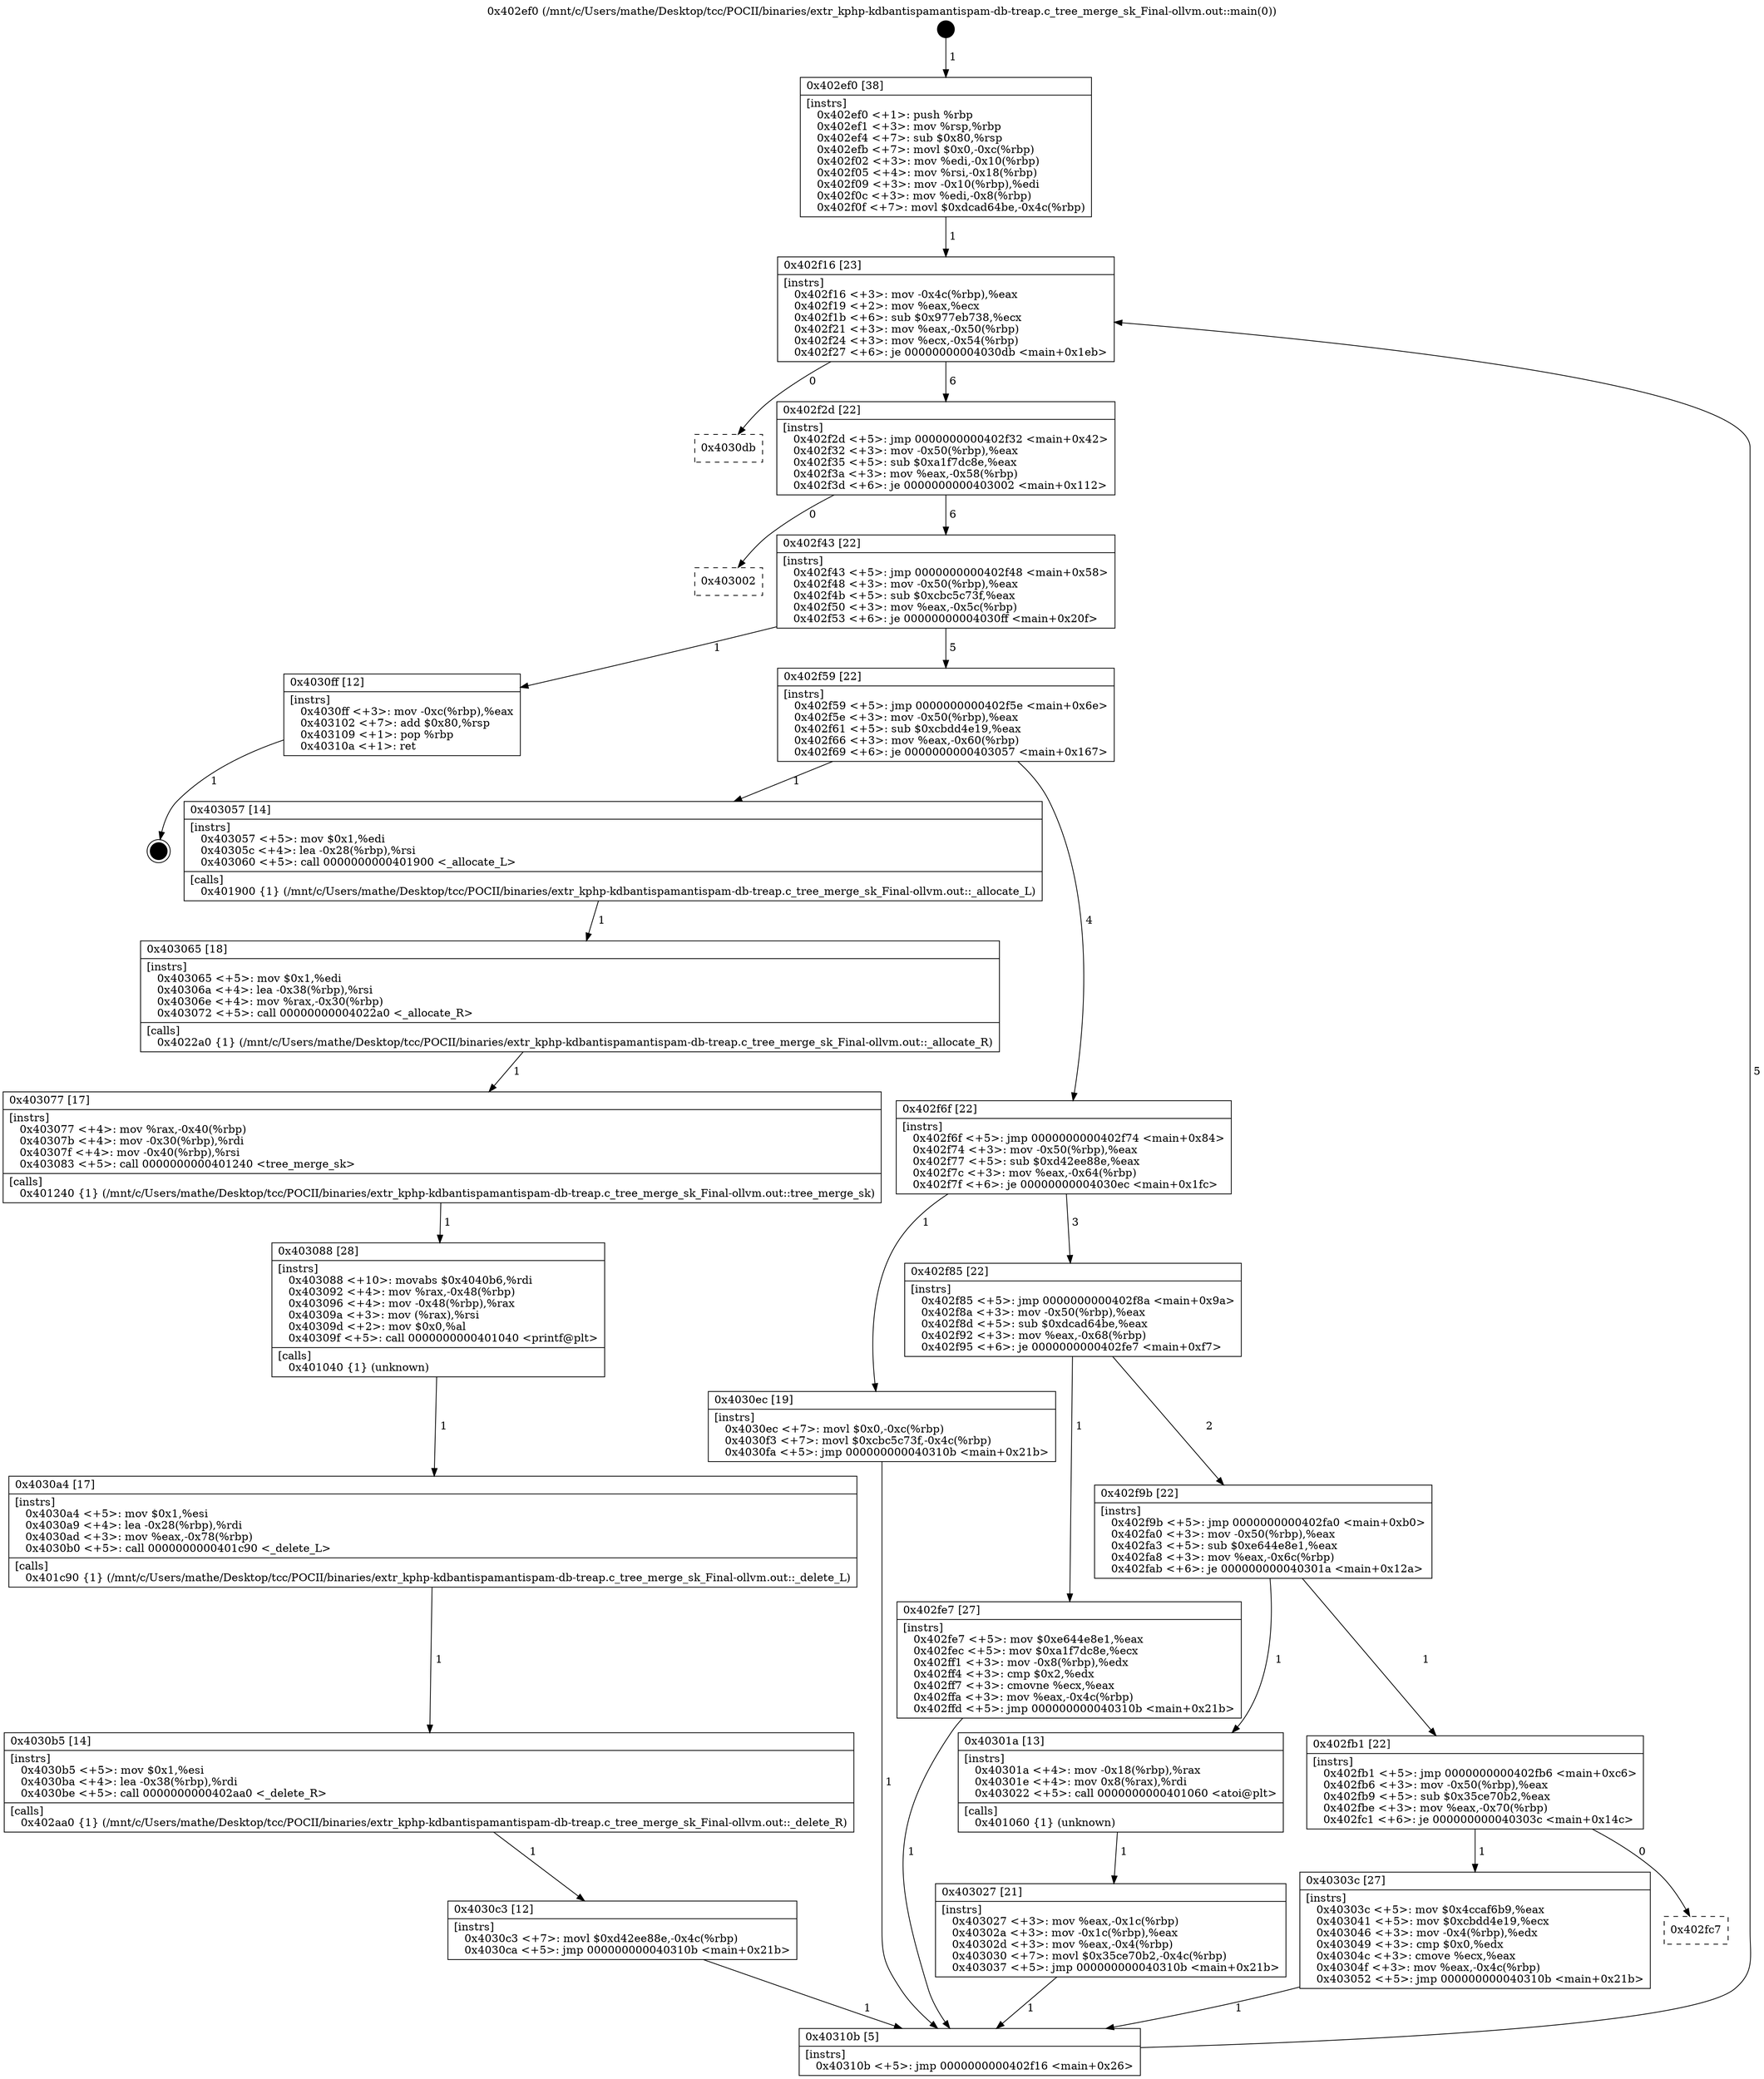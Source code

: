 digraph "0x402ef0" {
  label = "0x402ef0 (/mnt/c/Users/mathe/Desktop/tcc/POCII/binaries/extr_kphp-kdbantispamantispam-db-treap.c_tree_merge_sk_Final-ollvm.out::main(0))"
  labelloc = "t"
  node[shape=record]

  Entry [label="",width=0.3,height=0.3,shape=circle,fillcolor=black,style=filled]
  "0x402f16" [label="{
     0x402f16 [23]\l
     | [instrs]\l
     &nbsp;&nbsp;0x402f16 \<+3\>: mov -0x4c(%rbp),%eax\l
     &nbsp;&nbsp;0x402f19 \<+2\>: mov %eax,%ecx\l
     &nbsp;&nbsp;0x402f1b \<+6\>: sub $0x977eb738,%ecx\l
     &nbsp;&nbsp;0x402f21 \<+3\>: mov %eax,-0x50(%rbp)\l
     &nbsp;&nbsp;0x402f24 \<+3\>: mov %ecx,-0x54(%rbp)\l
     &nbsp;&nbsp;0x402f27 \<+6\>: je 00000000004030db \<main+0x1eb\>\l
  }"]
  "0x4030db" [label="{
     0x4030db\l
  }", style=dashed]
  "0x402f2d" [label="{
     0x402f2d [22]\l
     | [instrs]\l
     &nbsp;&nbsp;0x402f2d \<+5\>: jmp 0000000000402f32 \<main+0x42\>\l
     &nbsp;&nbsp;0x402f32 \<+3\>: mov -0x50(%rbp),%eax\l
     &nbsp;&nbsp;0x402f35 \<+5\>: sub $0xa1f7dc8e,%eax\l
     &nbsp;&nbsp;0x402f3a \<+3\>: mov %eax,-0x58(%rbp)\l
     &nbsp;&nbsp;0x402f3d \<+6\>: je 0000000000403002 \<main+0x112\>\l
  }"]
  Exit [label="",width=0.3,height=0.3,shape=circle,fillcolor=black,style=filled,peripheries=2]
  "0x403002" [label="{
     0x403002\l
  }", style=dashed]
  "0x402f43" [label="{
     0x402f43 [22]\l
     | [instrs]\l
     &nbsp;&nbsp;0x402f43 \<+5\>: jmp 0000000000402f48 \<main+0x58\>\l
     &nbsp;&nbsp;0x402f48 \<+3\>: mov -0x50(%rbp),%eax\l
     &nbsp;&nbsp;0x402f4b \<+5\>: sub $0xcbc5c73f,%eax\l
     &nbsp;&nbsp;0x402f50 \<+3\>: mov %eax,-0x5c(%rbp)\l
     &nbsp;&nbsp;0x402f53 \<+6\>: je 00000000004030ff \<main+0x20f\>\l
  }"]
  "0x4030c3" [label="{
     0x4030c3 [12]\l
     | [instrs]\l
     &nbsp;&nbsp;0x4030c3 \<+7\>: movl $0xd42ee88e,-0x4c(%rbp)\l
     &nbsp;&nbsp;0x4030ca \<+5\>: jmp 000000000040310b \<main+0x21b\>\l
  }"]
  "0x4030ff" [label="{
     0x4030ff [12]\l
     | [instrs]\l
     &nbsp;&nbsp;0x4030ff \<+3\>: mov -0xc(%rbp),%eax\l
     &nbsp;&nbsp;0x403102 \<+7\>: add $0x80,%rsp\l
     &nbsp;&nbsp;0x403109 \<+1\>: pop %rbp\l
     &nbsp;&nbsp;0x40310a \<+1\>: ret\l
  }"]
  "0x402f59" [label="{
     0x402f59 [22]\l
     | [instrs]\l
     &nbsp;&nbsp;0x402f59 \<+5\>: jmp 0000000000402f5e \<main+0x6e\>\l
     &nbsp;&nbsp;0x402f5e \<+3\>: mov -0x50(%rbp),%eax\l
     &nbsp;&nbsp;0x402f61 \<+5\>: sub $0xcbdd4e19,%eax\l
     &nbsp;&nbsp;0x402f66 \<+3\>: mov %eax,-0x60(%rbp)\l
     &nbsp;&nbsp;0x402f69 \<+6\>: je 0000000000403057 \<main+0x167\>\l
  }"]
  "0x4030b5" [label="{
     0x4030b5 [14]\l
     | [instrs]\l
     &nbsp;&nbsp;0x4030b5 \<+5\>: mov $0x1,%esi\l
     &nbsp;&nbsp;0x4030ba \<+4\>: lea -0x38(%rbp),%rdi\l
     &nbsp;&nbsp;0x4030be \<+5\>: call 0000000000402aa0 \<_delete_R\>\l
     | [calls]\l
     &nbsp;&nbsp;0x402aa0 \{1\} (/mnt/c/Users/mathe/Desktop/tcc/POCII/binaries/extr_kphp-kdbantispamantispam-db-treap.c_tree_merge_sk_Final-ollvm.out::_delete_R)\l
  }"]
  "0x403057" [label="{
     0x403057 [14]\l
     | [instrs]\l
     &nbsp;&nbsp;0x403057 \<+5\>: mov $0x1,%edi\l
     &nbsp;&nbsp;0x40305c \<+4\>: lea -0x28(%rbp),%rsi\l
     &nbsp;&nbsp;0x403060 \<+5\>: call 0000000000401900 \<_allocate_L\>\l
     | [calls]\l
     &nbsp;&nbsp;0x401900 \{1\} (/mnt/c/Users/mathe/Desktop/tcc/POCII/binaries/extr_kphp-kdbantispamantispam-db-treap.c_tree_merge_sk_Final-ollvm.out::_allocate_L)\l
  }"]
  "0x402f6f" [label="{
     0x402f6f [22]\l
     | [instrs]\l
     &nbsp;&nbsp;0x402f6f \<+5\>: jmp 0000000000402f74 \<main+0x84\>\l
     &nbsp;&nbsp;0x402f74 \<+3\>: mov -0x50(%rbp),%eax\l
     &nbsp;&nbsp;0x402f77 \<+5\>: sub $0xd42ee88e,%eax\l
     &nbsp;&nbsp;0x402f7c \<+3\>: mov %eax,-0x64(%rbp)\l
     &nbsp;&nbsp;0x402f7f \<+6\>: je 00000000004030ec \<main+0x1fc\>\l
  }"]
  "0x4030a4" [label="{
     0x4030a4 [17]\l
     | [instrs]\l
     &nbsp;&nbsp;0x4030a4 \<+5\>: mov $0x1,%esi\l
     &nbsp;&nbsp;0x4030a9 \<+4\>: lea -0x28(%rbp),%rdi\l
     &nbsp;&nbsp;0x4030ad \<+3\>: mov %eax,-0x78(%rbp)\l
     &nbsp;&nbsp;0x4030b0 \<+5\>: call 0000000000401c90 \<_delete_L\>\l
     | [calls]\l
     &nbsp;&nbsp;0x401c90 \{1\} (/mnt/c/Users/mathe/Desktop/tcc/POCII/binaries/extr_kphp-kdbantispamantispam-db-treap.c_tree_merge_sk_Final-ollvm.out::_delete_L)\l
  }"]
  "0x4030ec" [label="{
     0x4030ec [19]\l
     | [instrs]\l
     &nbsp;&nbsp;0x4030ec \<+7\>: movl $0x0,-0xc(%rbp)\l
     &nbsp;&nbsp;0x4030f3 \<+7\>: movl $0xcbc5c73f,-0x4c(%rbp)\l
     &nbsp;&nbsp;0x4030fa \<+5\>: jmp 000000000040310b \<main+0x21b\>\l
  }"]
  "0x402f85" [label="{
     0x402f85 [22]\l
     | [instrs]\l
     &nbsp;&nbsp;0x402f85 \<+5\>: jmp 0000000000402f8a \<main+0x9a\>\l
     &nbsp;&nbsp;0x402f8a \<+3\>: mov -0x50(%rbp),%eax\l
     &nbsp;&nbsp;0x402f8d \<+5\>: sub $0xdcad64be,%eax\l
     &nbsp;&nbsp;0x402f92 \<+3\>: mov %eax,-0x68(%rbp)\l
     &nbsp;&nbsp;0x402f95 \<+6\>: je 0000000000402fe7 \<main+0xf7\>\l
  }"]
  "0x403088" [label="{
     0x403088 [28]\l
     | [instrs]\l
     &nbsp;&nbsp;0x403088 \<+10\>: movabs $0x4040b6,%rdi\l
     &nbsp;&nbsp;0x403092 \<+4\>: mov %rax,-0x48(%rbp)\l
     &nbsp;&nbsp;0x403096 \<+4\>: mov -0x48(%rbp),%rax\l
     &nbsp;&nbsp;0x40309a \<+3\>: mov (%rax),%rsi\l
     &nbsp;&nbsp;0x40309d \<+2\>: mov $0x0,%al\l
     &nbsp;&nbsp;0x40309f \<+5\>: call 0000000000401040 \<printf@plt\>\l
     | [calls]\l
     &nbsp;&nbsp;0x401040 \{1\} (unknown)\l
  }"]
  "0x402fe7" [label="{
     0x402fe7 [27]\l
     | [instrs]\l
     &nbsp;&nbsp;0x402fe7 \<+5\>: mov $0xe644e8e1,%eax\l
     &nbsp;&nbsp;0x402fec \<+5\>: mov $0xa1f7dc8e,%ecx\l
     &nbsp;&nbsp;0x402ff1 \<+3\>: mov -0x8(%rbp),%edx\l
     &nbsp;&nbsp;0x402ff4 \<+3\>: cmp $0x2,%edx\l
     &nbsp;&nbsp;0x402ff7 \<+3\>: cmovne %ecx,%eax\l
     &nbsp;&nbsp;0x402ffa \<+3\>: mov %eax,-0x4c(%rbp)\l
     &nbsp;&nbsp;0x402ffd \<+5\>: jmp 000000000040310b \<main+0x21b\>\l
  }"]
  "0x402f9b" [label="{
     0x402f9b [22]\l
     | [instrs]\l
     &nbsp;&nbsp;0x402f9b \<+5\>: jmp 0000000000402fa0 \<main+0xb0\>\l
     &nbsp;&nbsp;0x402fa0 \<+3\>: mov -0x50(%rbp),%eax\l
     &nbsp;&nbsp;0x402fa3 \<+5\>: sub $0xe644e8e1,%eax\l
     &nbsp;&nbsp;0x402fa8 \<+3\>: mov %eax,-0x6c(%rbp)\l
     &nbsp;&nbsp;0x402fab \<+6\>: je 000000000040301a \<main+0x12a\>\l
  }"]
  "0x40310b" [label="{
     0x40310b [5]\l
     | [instrs]\l
     &nbsp;&nbsp;0x40310b \<+5\>: jmp 0000000000402f16 \<main+0x26\>\l
  }"]
  "0x402ef0" [label="{
     0x402ef0 [38]\l
     | [instrs]\l
     &nbsp;&nbsp;0x402ef0 \<+1\>: push %rbp\l
     &nbsp;&nbsp;0x402ef1 \<+3\>: mov %rsp,%rbp\l
     &nbsp;&nbsp;0x402ef4 \<+7\>: sub $0x80,%rsp\l
     &nbsp;&nbsp;0x402efb \<+7\>: movl $0x0,-0xc(%rbp)\l
     &nbsp;&nbsp;0x402f02 \<+3\>: mov %edi,-0x10(%rbp)\l
     &nbsp;&nbsp;0x402f05 \<+4\>: mov %rsi,-0x18(%rbp)\l
     &nbsp;&nbsp;0x402f09 \<+3\>: mov -0x10(%rbp),%edi\l
     &nbsp;&nbsp;0x402f0c \<+3\>: mov %edi,-0x8(%rbp)\l
     &nbsp;&nbsp;0x402f0f \<+7\>: movl $0xdcad64be,-0x4c(%rbp)\l
  }"]
  "0x403077" [label="{
     0x403077 [17]\l
     | [instrs]\l
     &nbsp;&nbsp;0x403077 \<+4\>: mov %rax,-0x40(%rbp)\l
     &nbsp;&nbsp;0x40307b \<+4\>: mov -0x30(%rbp),%rdi\l
     &nbsp;&nbsp;0x40307f \<+4\>: mov -0x40(%rbp),%rsi\l
     &nbsp;&nbsp;0x403083 \<+5\>: call 0000000000401240 \<tree_merge_sk\>\l
     | [calls]\l
     &nbsp;&nbsp;0x401240 \{1\} (/mnt/c/Users/mathe/Desktop/tcc/POCII/binaries/extr_kphp-kdbantispamantispam-db-treap.c_tree_merge_sk_Final-ollvm.out::tree_merge_sk)\l
  }"]
  "0x40301a" [label="{
     0x40301a [13]\l
     | [instrs]\l
     &nbsp;&nbsp;0x40301a \<+4\>: mov -0x18(%rbp),%rax\l
     &nbsp;&nbsp;0x40301e \<+4\>: mov 0x8(%rax),%rdi\l
     &nbsp;&nbsp;0x403022 \<+5\>: call 0000000000401060 \<atoi@plt\>\l
     | [calls]\l
     &nbsp;&nbsp;0x401060 \{1\} (unknown)\l
  }"]
  "0x402fb1" [label="{
     0x402fb1 [22]\l
     | [instrs]\l
     &nbsp;&nbsp;0x402fb1 \<+5\>: jmp 0000000000402fb6 \<main+0xc6\>\l
     &nbsp;&nbsp;0x402fb6 \<+3\>: mov -0x50(%rbp),%eax\l
     &nbsp;&nbsp;0x402fb9 \<+5\>: sub $0x35ce70b2,%eax\l
     &nbsp;&nbsp;0x402fbe \<+3\>: mov %eax,-0x70(%rbp)\l
     &nbsp;&nbsp;0x402fc1 \<+6\>: je 000000000040303c \<main+0x14c\>\l
  }"]
  "0x403027" [label="{
     0x403027 [21]\l
     | [instrs]\l
     &nbsp;&nbsp;0x403027 \<+3\>: mov %eax,-0x1c(%rbp)\l
     &nbsp;&nbsp;0x40302a \<+3\>: mov -0x1c(%rbp),%eax\l
     &nbsp;&nbsp;0x40302d \<+3\>: mov %eax,-0x4(%rbp)\l
     &nbsp;&nbsp;0x403030 \<+7\>: movl $0x35ce70b2,-0x4c(%rbp)\l
     &nbsp;&nbsp;0x403037 \<+5\>: jmp 000000000040310b \<main+0x21b\>\l
  }"]
  "0x403065" [label="{
     0x403065 [18]\l
     | [instrs]\l
     &nbsp;&nbsp;0x403065 \<+5\>: mov $0x1,%edi\l
     &nbsp;&nbsp;0x40306a \<+4\>: lea -0x38(%rbp),%rsi\l
     &nbsp;&nbsp;0x40306e \<+4\>: mov %rax,-0x30(%rbp)\l
     &nbsp;&nbsp;0x403072 \<+5\>: call 00000000004022a0 \<_allocate_R\>\l
     | [calls]\l
     &nbsp;&nbsp;0x4022a0 \{1\} (/mnt/c/Users/mathe/Desktop/tcc/POCII/binaries/extr_kphp-kdbantispamantispam-db-treap.c_tree_merge_sk_Final-ollvm.out::_allocate_R)\l
  }"]
  "0x40303c" [label="{
     0x40303c [27]\l
     | [instrs]\l
     &nbsp;&nbsp;0x40303c \<+5\>: mov $0x4ccaf6b9,%eax\l
     &nbsp;&nbsp;0x403041 \<+5\>: mov $0xcbdd4e19,%ecx\l
     &nbsp;&nbsp;0x403046 \<+3\>: mov -0x4(%rbp),%edx\l
     &nbsp;&nbsp;0x403049 \<+3\>: cmp $0x0,%edx\l
     &nbsp;&nbsp;0x40304c \<+3\>: cmove %ecx,%eax\l
     &nbsp;&nbsp;0x40304f \<+3\>: mov %eax,-0x4c(%rbp)\l
     &nbsp;&nbsp;0x403052 \<+5\>: jmp 000000000040310b \<main+0x21b\>\l
  }"]
  "0x402fc7" [label="{
     0x402fc7\l
  }", style=dashed]
  Entry -> "0x402ef0" [label=" 1"]
  "0x402f16" -> "0x4030db" [label=" 0"]
  "0x402f16" -> "0x402f2d" [label=" 6"]
  "0x4030ff" -> Exit [label=" 1"]
  "0x402f2d" -> "0x403002" [label=" 0"]
  "0x402f2d" -> "0x402f43" [label=" 6"]
  "0x4030ec" -> "0x40310b" [label=" 1"]
  "0x402f43" -> "0x4030ff" [label=" 1"]
  "0x402f43" -> "0x402f59" [label=" 5"]
  "0x4030c3" -> "0x40310b" [label=" 1"]
  "0x402f59" -> "0x403057" [label=" 1"]
  "0x402f59" -> "0x402f6f" [label=" 4"]
  "0x4030b5" -> "0x4030c3" [label=" 1"]
  "0x402f6f" -> "0x4030ec" [label=" 1"]
  "0x402f6f" -> "0x402f85" [label=" 3"]
  "0x4030a4" -> "0x4030b5" [label=" 1"]
  "0x402f85" -> "0x402fe7" [label=" 1"]
  "0x402f85" -> "0x402f9b" [label=" 2"]
  "0x402fe7" -> "0x40310b" [label=" 1"]
  "0x402ef0" -> "0x402f16" [label=" 1"]
  "0x40310b" -> "0x402f16" [label=" 5"]
  "0x403088" -> "0x4030a4" [label=" 1"]
  "0x402f9b" -> "0x40301a" [label=" 1"]
  "0x402f9b" -> "0x402fb1" [label=" 1"]
  "0x40301a" -> "0x403027" [label=" 1"]
  "0x403027" -> "0x40310b" [label=" 1"]
  "0x403077" -> "0x403088" [label=" 1"]
  "0x402fb1" -> "0x40303c" [label=" 1"]
  "0x402fb1" -> "0x402fc7" [label=" 0"]
  "0x40303c" -> "0x40310b" [label=" 1"]
  "0x403057" -> "0x403065" [label=" 1"]
  "0x403065" -> "0x403077" [label=" 1"]
}
